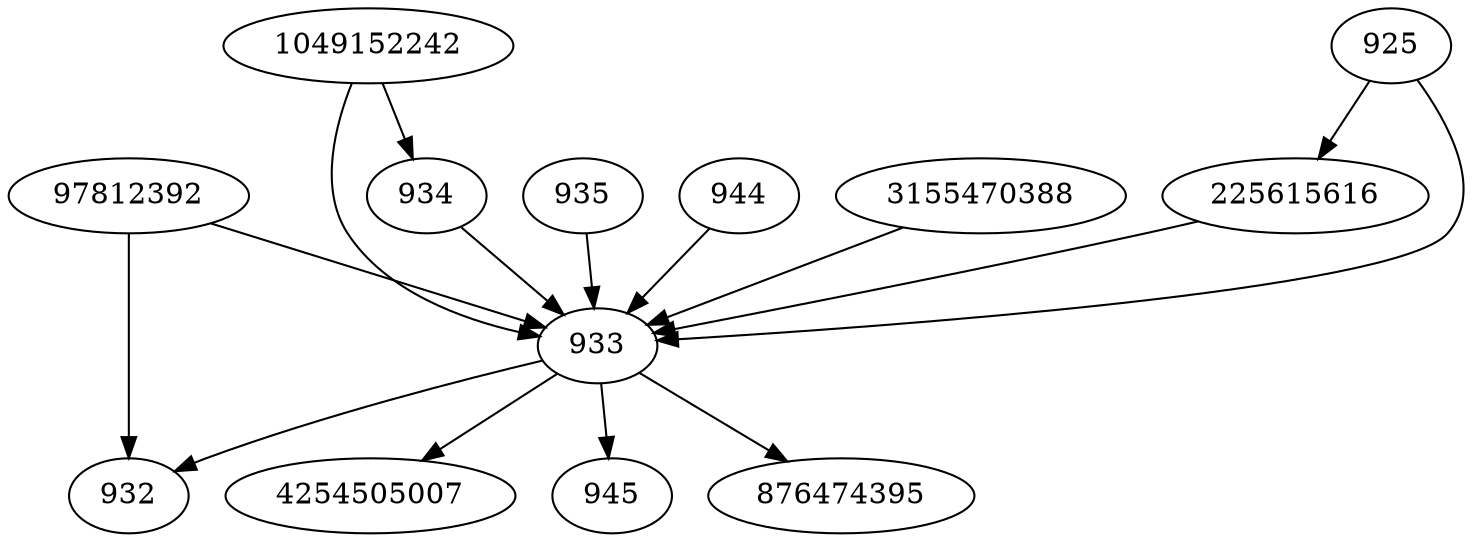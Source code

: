 strict digraph  {
225615616;
932;
933;
934;
935;
97812392;
4254505007;
944;
945;
1049152242;
3155470388;
876474395;
925;
225615616 -> 933;
933 -> 4254505007;
933 -> 876474395;
933 -> 932;
933 -> 945;
934 -> 933;
935 -> 933;
97812392 -> 932;
97812392 -> 933;
944 -> 933;
1049152242 -> 933;
1049152242 -> 934;
3155470388 -> 933;
925 -> 933;
925 -> 225615616;
}
